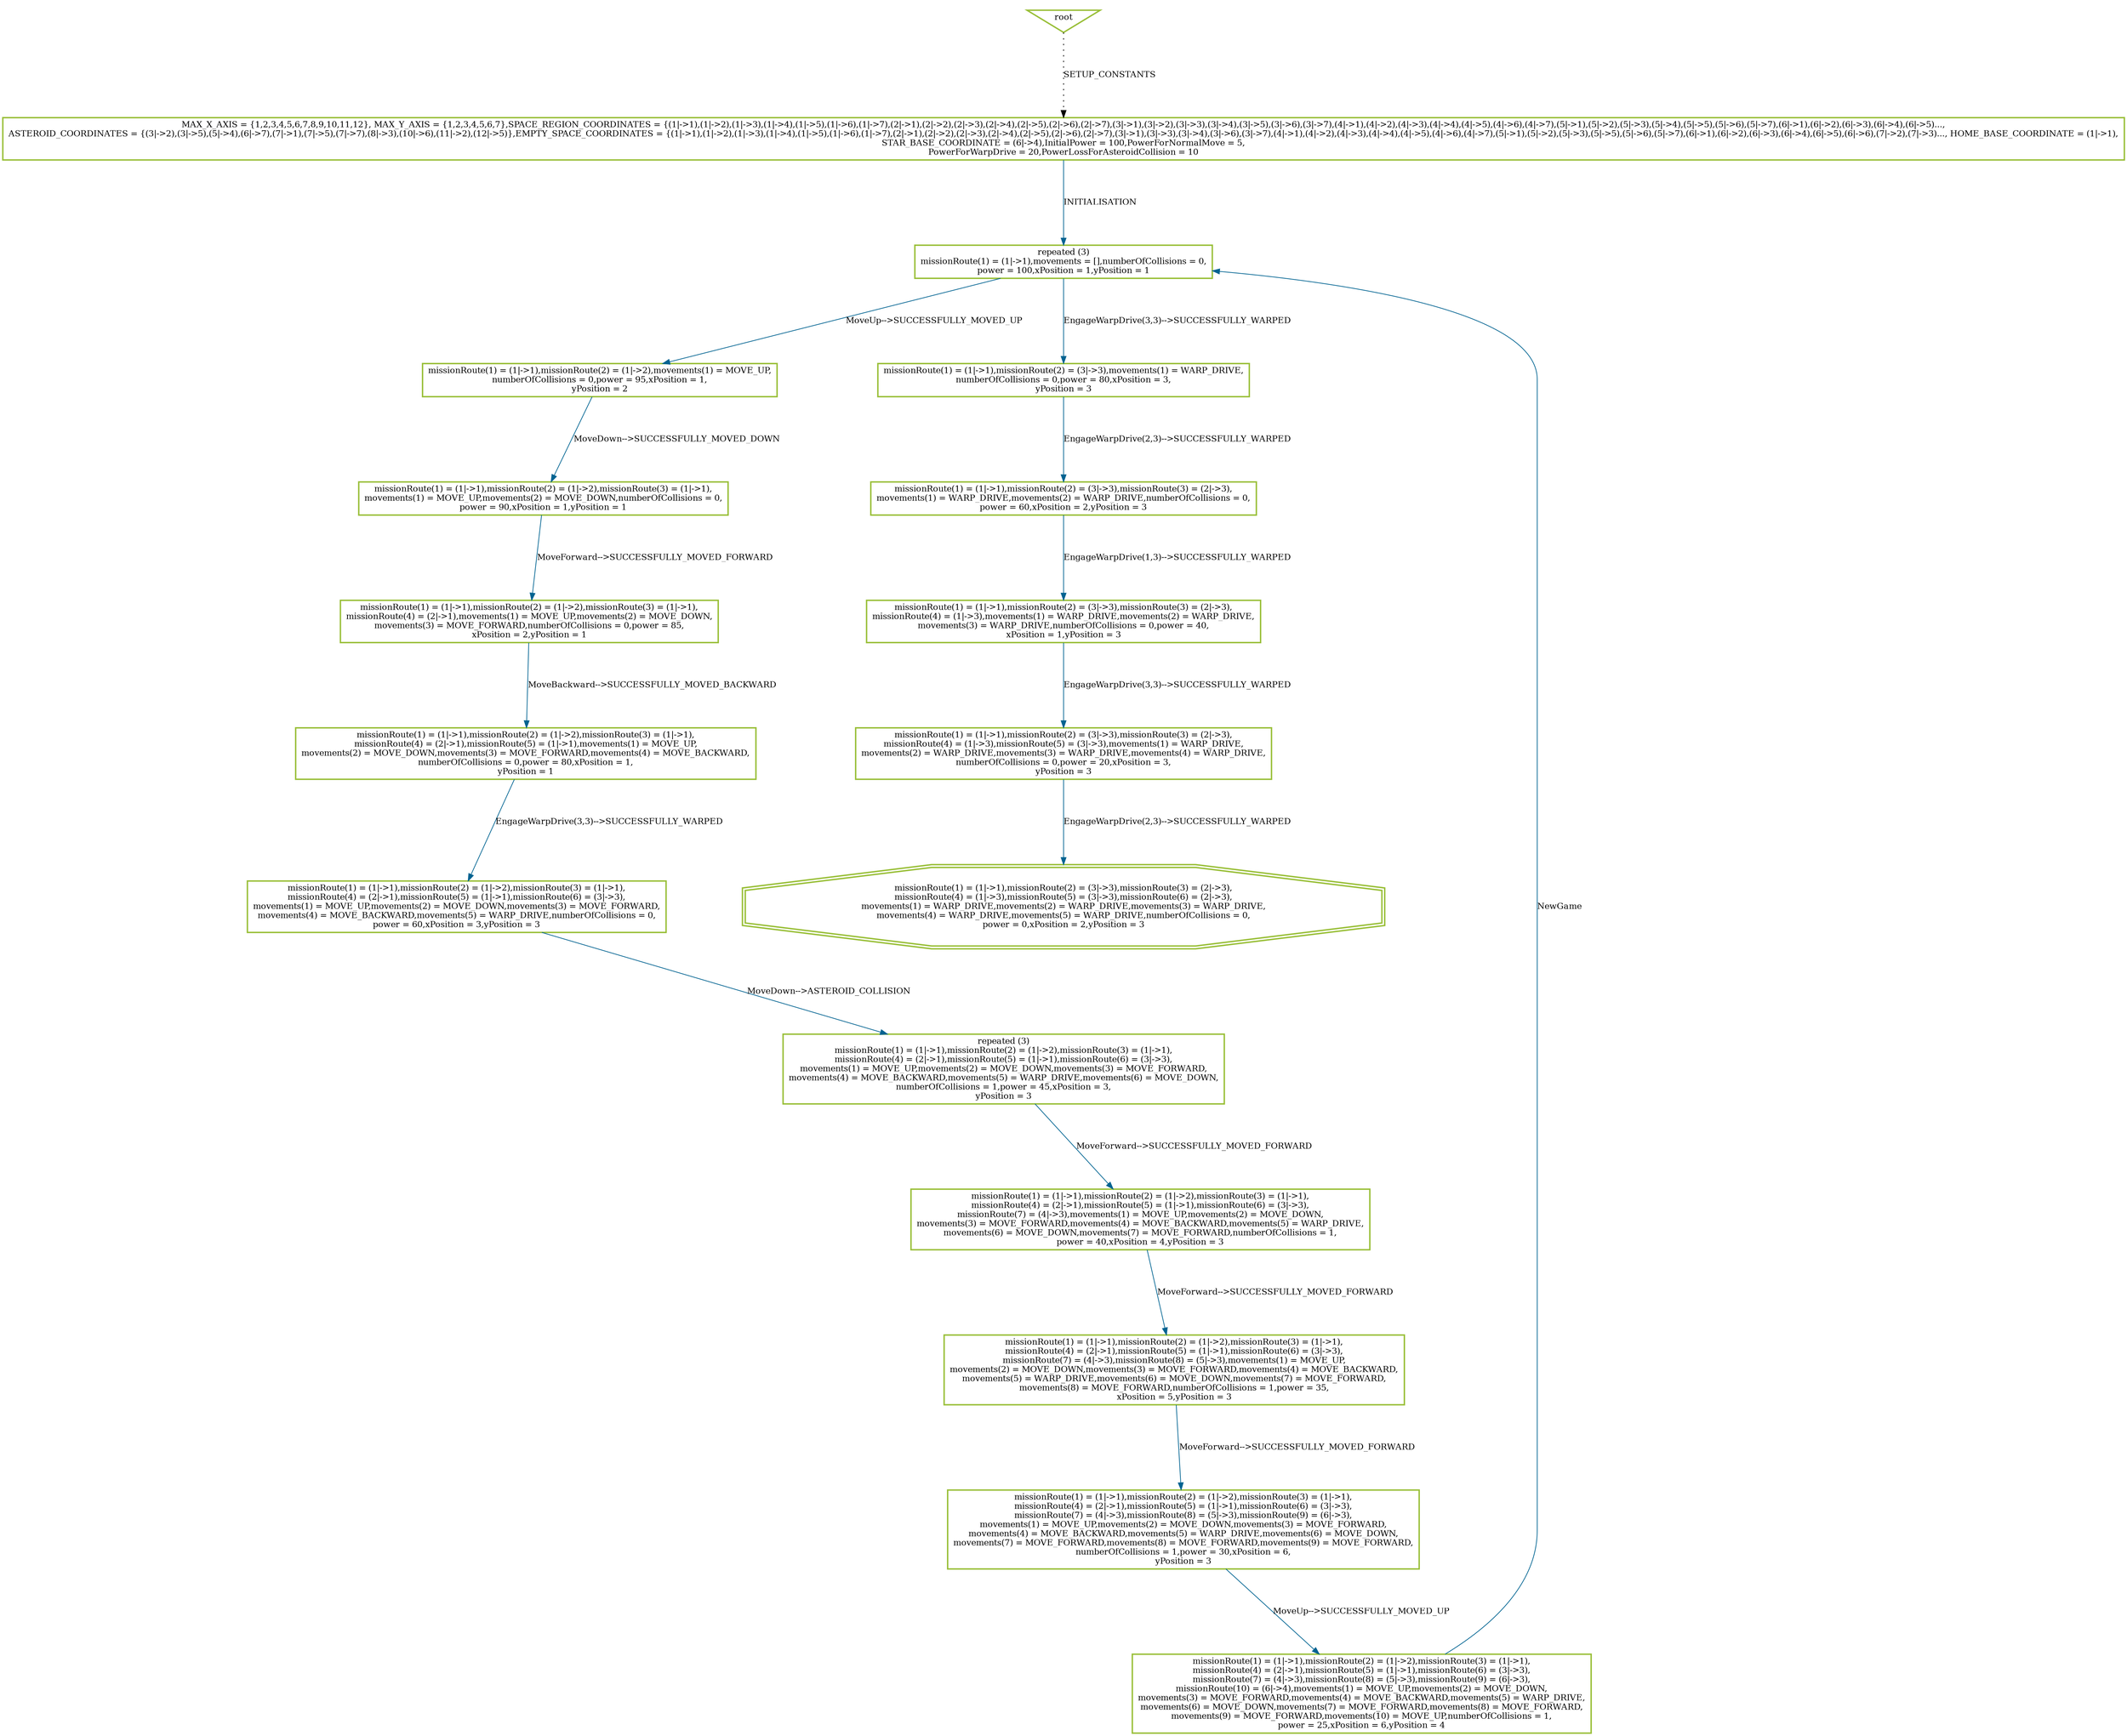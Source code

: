 digraph history {
graph [nodesep=1.5, ranksep=1.5];
0 [shape=box, color="#99BF38", fontsize=12, penwidth=2, label="MAX_X_AXIS = \{1,2,3,4,5,6,7,8,9,10,11,12\}, MAX_Y_AXIS = \{1,2,3,4,5,6,7\},SPACE_REGION_COORDINATES = \{(1\|-\>1),(1\|-\>2),(1\|-\>3),(1\|-\>4),(1\|-\>5),(1\|-\>6),(1\|-\>7),(2\|-\>1),(2\|-\>2),(2\|-\>3),(2\|-\>4),(2\|-\>5),(2\|-\>6),(2\|-\>7),(3\|-\>1),(3\|-\>2),(3\|-\>3),(3\|-\>4),(3\|-\>5),(3\|-\>6),(3\|-\>7),(4\|-\>1),(4\|-\>2),(4\|-\>3),(4\|-\>4),(4\|-\>5),(4\|-\>6),(4\|-\>7),(5\|-\>1),(5\|-\>2),(5\|-\>3),(5\|-\>4),(5\|-\>5),(5\|-\>6),(5\|-\>7),(6\|-\>1),(6\|-\>2),(6\|-\>3),(6\|-\>4),(6\|-\>5)...,\nASTEROID_COORDINATES = \{(3\|-\>2),(3\|-\>5),(5\|-\>4),(6\|-\>7),(7\|-\>1),(7\|-\>5),(7\|-\>7),(8\|-\>3),(10\|-\>6),(11\|-\>2),(12\|-\>5)\},EMPTY_SPACE_COORDINATES = \{(1\|-\>1),(1\|-\>2),(1\|-\>3),(1\|-\>4),(1\|-\>5),(1\|-\>6),(1\|-\>7),(2\|-\>1),(2\|-\>2),(2\|-\>3),(2\|-\>4),(2\|-\>5),(2\|-\>6),(2\|-\>7),(3\|-\>1),(3\|-\>3),(3\|-\>4),(3\|-\>6),(3\|-\>7),(4\|-\>1),(4\|-\>2),(4\|-\>3),(4\|-\>4),(4\|-\>5),(4\|-\>6),(4\|-\>7),(5\|-\>1),(5\|-\>2),(5\|-\>3),(5\|-\>5),(5\|-\>6),(5\|-\>7),(6\|-\>1),(6\|-\>2),(6\|-\>3),(6\|-\>4),(6\|-\>5),(6\|-\>6),(7\|-\>2),(7\|-\>3)..., HOME_BASE_COORDINATE = (1\|-\>1),\nSTAR_BASE_COORDINATE = (6\|-\>4),InitialPower = 100,PowerForNormalMove = 5,\nPowerForWarpDrive = 20,PowerLossForAsteroidCollision = 10"];

1 [shape=box, color="#99BF38", fontsize=12, penwidth=2, label="repeated (3)\nmissionRoute(1) = (1\|-\>1),movements = [],numberOfCollisions = 0,\npower = 100,xPosition = 1,yPosition = 1"];

2 [shape=box, color="#99BF38", fontsize=12, penwidth=2, label="missionRoute(1) = (1\|-\>1),missionRoute(2) = (1\|-\>2),movements(1) = MOVE_UP,\nnumberOfCollisions = 0,power = 95,xPosition = 1,\nyPosition = 2"];

10 [shape=box, color="#99BF38", fontsize=12, penwidth=2, label="missionRoute(1) = (1\|-\>1),missionRoute(2) = (3\|-\>3),movements(1) = WARP_DRIVE,\nnumberOfCollisions = 0,power = 80,xPosition = 3,\nyPosition = 3"];

12 [shape=box, color="#99BF38", fontsize=12, penwidth=2, label="missionRoute(1) = (1\|-\>1),missionRoute(2) = (1\|-\>2),missionRoute(3) = (1\|-\>1),\nmovements(1) = MOVE_UP,movements(2) = MOVE_DOWN,numberOfCollisions = 0,\npower = 90,xPosition = 1,yPosition = 1"];

22 [shape=box, color="#99BF38", fontsize=12, penwidth=2, label="missionRoute(1) = (1\|-\>1),missionRoute(2) = (1\|-\>2),missionRoute(3) = (1\|-\>1),\nmissionRoute(4) = (2\|-\>1),movements(1) = MOVE_UP,movements(2) = MOVE_DOWN,\nmovements(3) = MOVE_FORWARD,numberOfCollisions = 0,power = 85,\nxPosition = 2,yPosition = 1"];

32 [shape=box, color="#99BF38", fontsize=12, penwidth=2, label="missionRoute(1) = (1\|-\>1),missionRoute(2) = (1\|-\>2),missionRoute(3) = (1\|-\>1),\nmissionRoute(4) = (2\|-\>1),missionRoute(5) = (1\|-\>1),movements(1) = MOVE_UP,\nmovements(2) = MOVE_DOWN,movements(3) = MOVE_FORWARD,movements(4) = MOVE_BACKWARD,\nnumberOfCollisions = 0,power = 80,xPosition = 1,\nyPosition = 1"];

48 [shape=box, color="#99BF38", fontsize=12, penwidth=2, label="missionRoute(1) = (1\|-\>1),missionRoute(2) = (1\|-\>2),missionRoute(3) = (1\|-\>1),\nmissionRoute(4) = (2\|-\>1),missionRoute(5) = (1\|-\>1),missionRoute(6) = (3\|-\>3),\nmovements(1) = MOVE_UP,movements(2) = MOVE_DOWN,movements(3) = MOVE_FORWARD,\nmovements(4) = MOVE_BACKWARD,movements(5) = WARP_DRIVE,numberOfCollisions = 0,\npower = 60,xPosition = 3,yPosition = 3"];

50 [shape=box, color="#99BF38", fontsize=12, penwidth=2, label="repeated (3)\nmissionRoute(1) = (1\|-\>1),missionRoute(2) = (1\|-\>2),missionRoute(3) = (1\|-\>1),\nmissionRoute(4) = (2\|-\>1),missionRoute(5) = (1\|-\>1),missionRoute(6) = (3\|-\>3),\nmovements(1) = MOVE_UP,movements(2) = MOVE_DOWN,movements(3) = MOVE_FORWARD,\nmovements(4) = MOVE_BACKWARD,movements(5) = WARP_DRIVE,movements(6) = MOVE_DOWN,\nnumberOfCollisions = 1,power = 45,xPosition = 3,\nyPosition = 3"];

62 [shape=box, color="#99BF38", fontsize=12, penwidth=2, label="missionRoute(1) = (1\|-\>1),missionRoute(2) = (1\|-\>2),missionRoute(3) = (1\|-\>1),\nmissionRoute(4) = (2\|-\>1),missionRoute(5) = (1\|-\>1),missionRoute(6) = (3\|-\>3),\nmissionRoute(7) = (4\|-\>3),movements(1) = MOVE_UP,movements(2) = MOVE_DOWN,\nmovements(3) = MOVE_FORWARD,movements(4) = MOVE_BACKWARD,movements(5) = WARP_DRIVE,\nmovements(6) = MOVE_DOWN,movements(7) = MOVE_FORWARD,numberOfCollisions = 1,\npower = 40,xPosition = 4,yPosition = 3"];

73 [shape=box, color="#99BF38", fontsize=12, penwidth=2, label="missionRoute(1) = (1\|-\>1),missionRoute(2) = (1\|-\>2),missionRoute(3) = (1\|-\>1),\nmissionRoute(4) = (2\|-\>1),missionRoute(5) = (1\|-\>1),missionRoute(6) = (3\|-\>3),\nmissionRoute(7) = (4\|-\>3),missionRoute(8) = (5\|-\>3),movements(1) = MOVE_UP,\nmovements(2) = MOVE_DOWN,movements(3) = MOVE_FORWARD,movements(4) = MOVE_BACKWARD,\nmovements(5) = WARP_DRIVE,movements(6) = MOVE_DOWN,movements(7) = MOVE_FORWARD,\nmovements(8) = MOVE_FORWARD,numberOfCollisions = 1,power = 35,\nxPosition = 5,yPosition = 3"];

85 [shape=box, color="#99BF38", fontsize=12, penwidth=2, label="missionRoute(1) = (1\|-\>1),missionRoute(2) = (1\|-\>2),missionRoute(3) = (1\|-\>1),\nmissionRoute(4) = (2\|-\>1),missionRoute(5) = (1\|-\>1),missionRoute(6) = (3\|-\>3),\nmissionRoute(7) = (4\|-\>3),missionRoute(8) = (5\|-\>3),missionRoute(9) = (6\|-\>3),\nmovements(1) = MOVE_UP,movements(2) = MOVE_DOWN,movements(3) = MOVE_FORWARD,\nmovements(4) = MOVE_BACKWARD,movements(5) = WARP_DRIVE,movements(6) = MOVE_DOWN,\nmovements(7) = MOVE_FORWARD,movements(8) = MOVE_FORWARD,movements(9) = MOVE_FORWARD,\nnumberOfCollisions = 1,power = 30,xPosition = 6,\nyPosition = 3"];

95 [shape=box, color="#99BF38", fontsize=12, penwidth=2, label="missionRoute(1) = (1\|-\>1),missionRoute(2) = (1\|-\>2),missionRoute(3) = (1\|-\>1),\nmissionRoute(4) = (2\|-\>1),missionRoute(5) = (1\|-\>1),missionRoute(6) = (3\|-\>3),\nmissionRoute(7) = (4\|-\>3),missionRoute(8) = (5\|-\>3),missionRoute(9) = (6\|-\>3),\nmissionRoute(10) = (6\|-\>4),movements(1) = MOVE_UP,movements(2) = MOVE_DOWN,\nmovements(3) = MOVE_FORWARD,movements(4) = MOVE_BACKWARD,movements(5) = WARP_DRIVE,\nmovements(6) = MOVE_DOWN,movements(7) = MOVE_FORWARD,movements(8) = MOVE_FORWARD,\nmovements(9) = MOVE_FORWARD,movements(10) = MOVE_UP,numberOfCollisions = 1,\npower = 25,xPosition = 6,yPosition = 4"];

117 [shape=box, color="#99BF38", fontsize=12, penwidth=2, label="missionRoute(1) = (1\|-\>1),missionRoute(2) = (3\|-\>3),missionRoute(3) = (2\|-\>3),\nmovements(1) = WARP_DRIVE,movements(2) = WARP_DRIVE,numberOfCollisions = 0,\npower = 60,xPosition = 2,yPosition = 3"];

127 [shape=box, color="#99BF38", fontsize=12, penwidth=2, label="missionRoute(1) = (1\|-\>1),missionRoute(2) = (3\|-\>3),missionRoute(3) = (2\|-\>3),\nmissionRoute(4) = (1\|-\>3),movements(1) = WARP_DRIVE,movements(2) = WARP_DRIVE,\nmovements(3) = WARP_DRIVE,numberOfCollisions = 0,power = 40,\nxPosition = 1,yPosition = 3"];

138 [shape=box, color="#99BF38", fontsize=12, penwidth=2, label="missionRoute(1) = (1\|-\>1),missionRoute(2) = (3\|-\>3),missionRoute(3) = (2\|-\>3),\nmissionRoute(4) = (1\|-\>3),missionRoute(5) = (3\|-\>3),movements(1) = WARP_DRIVE,\nmovements(2) = WARP_DRIVE,movements(3) = WARP_DRIVE,movements(4) = WARP_DRIVE,\nnumberOfCollisions = 0,power = 20,xPosition = 3,\nyPosition = 3"];

149 [shape=doubleoctagon, color="#99BF38", fontsize=12, penwidth=2, label="missionRoute(1) = (1\|-\>1),missionRoute(2) = (3\|-\>3),missionRoute(3) = (2\|-\>3),\nmissionRoute(4) = (1\|-\>3),missionRoute(5) = (3\|-\>3),missionRoute(6) = (2\|-\>3),\nmovements(1) = WARP_DRIVE,movements(2) = WARP_DRIVE,movements(3) = WARP_DRIVE,\nmovements(4) = WARP_DRIVE,movements(5) = WARP_DRIVE,numberOfCollisions = 0,\npower = 0,xPosition = 2,yPosition = 3"];

root [shape=invtriangle, color="#99BF38", fontsize=12, penwidth=2, label="root"];

root -> 0 [style = dotted, color = black, label="SETUP_CONSTANTS", fontsize=12];

0 -> 1 [color = "#006391", label="INITIALISATION", fontsize=12];


1 -> 2 [color = "#006391", label="MoveUp--\>SUCCESSFULLY_MOVED_UP", fontsize=12];

2 -> 12 [color = "#006391", label="MoveDown--\>SUCCESSFULLY_MOVED_DOWN", fontsize=12];

12 -> 22 [color = "#006391", label="MoveForward--\>SUCCESSFULLY_MOVED_FORWARD", fontsize=12];

22 -> 32 [color = "#006391", label="MoveBackward--\>SUCCESSFULLY_MOVED_BACKWARD", fontsize=12];

32 -> 48 [color = "#006391", label="EngageWarpDrive(3,3)--\>SUCCESSFULLY_WARPED", fontsize=12];

48 -> 50 [color = "#006391", label="MoveDown--\>ASTEROID_COLLISION", fontsize=12];



50 -> 62 [color = "#006391", label="MoveForward--\>SUCCESSFULLY_MOVED_FORWARD", fontsize=12];

62 -> 73 [color = "#006391", label="MoveForward--\>SUCCESSFULLY_MOVED_FORWARD", fontsize=12];

73 -> 85 [color = "#006391", label="MoveForward--\>SUCCESSFULLY_MOVED_FORWARD", fontsize=12];

85 -> 95 [color = "#006391", label="MoveUp--\>SUCCESSFULLY_MOVED_UP", fontsize=12];

95 -> 1 [color = "#006391", label="NewGame", fontsize=12];

1 -> 10 [color = "#006391", label="EngageWarpDrive(3,3)--\>SUCCESSFULLY_WARPED", fontsize=12];

10 -> 117 [color = "#006391", label="EngageWarpDrive(2,3)--\>SUCCESSFULLY_WARPED", fontsize=12];

117 -> 127 [color = "#006391", label="EngageWarpDrive(1,3)--\>SUCCESSFULLY_WARPED", fontsize=12];

127 -> 138 [color = "#006391", label="EngageWarpDrive(3,3)--\>SUCCESSFULLY_WARPED", fontsize=12];

138 -> 149 [color = "#006391", label="EngageWarpDrive(2,3)--\>SUCCESSFULLY_WARPED", fontsize=12];

}
